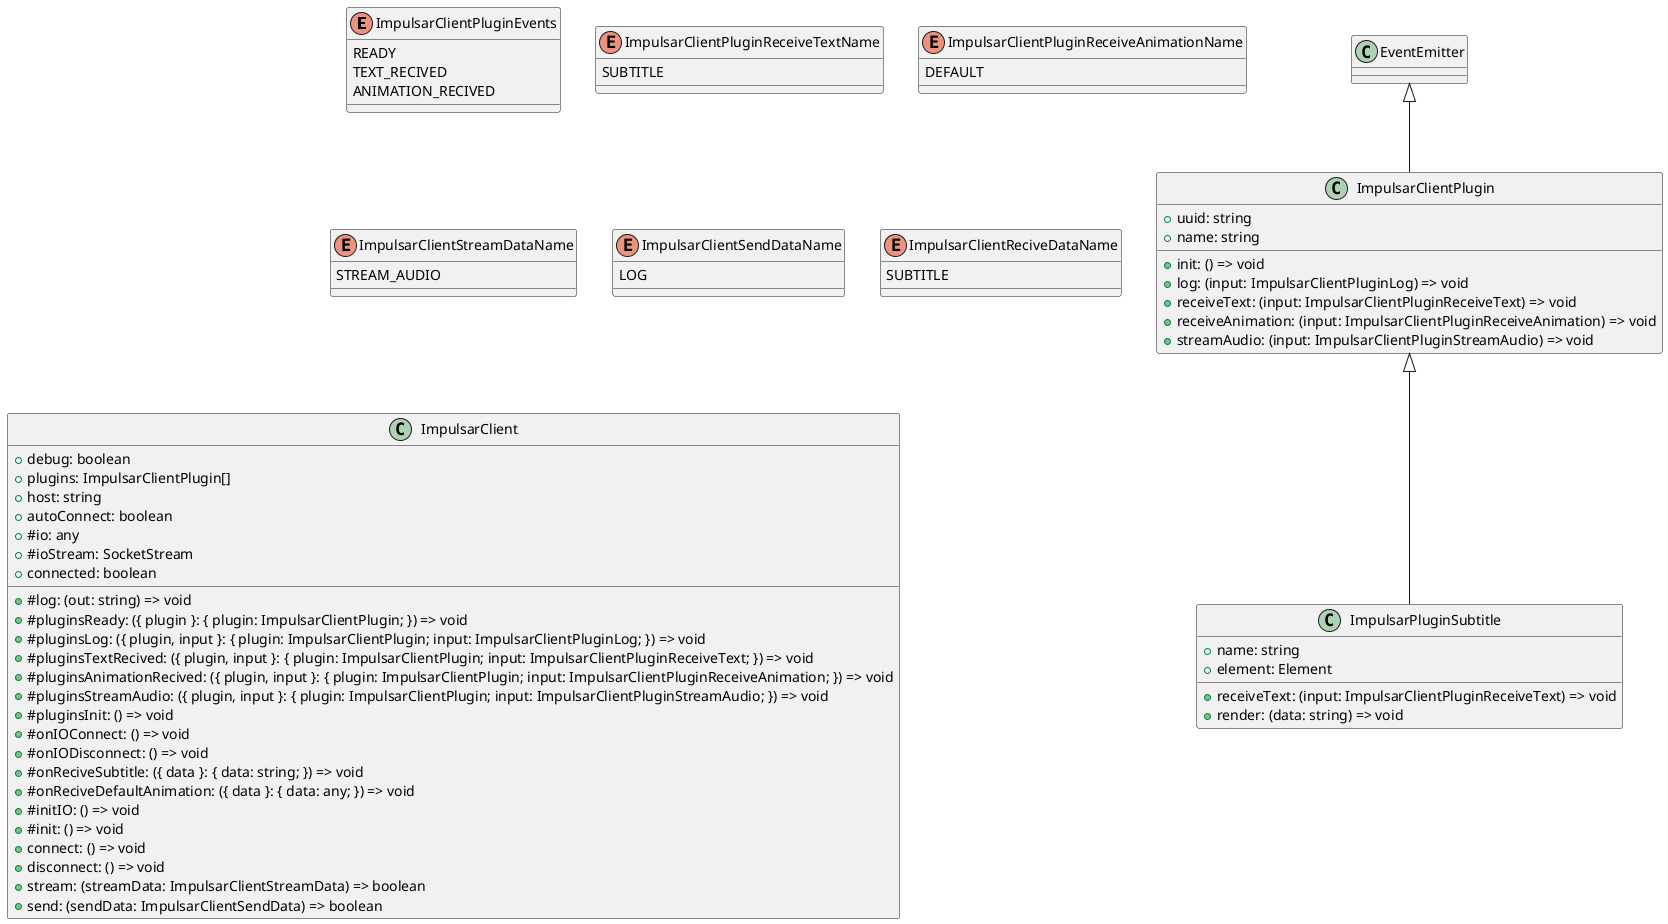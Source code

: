 @startuml
enum ImpulsarClientPluginEvents {
    READY
    TEXT_RECIVED
    ANIMATION_RECIVED
}
enum ImpulsarClientPluginReceiveTextName {
    SUBTITLE
}
enum ImpulsarClientPluginReceiveAnimationName {
    DEFAULT
}
class ImpulsarClientPlugin extends EventEmitter {
    +uuid: string
    +name: string
    +init: () => void
    +log: (input: ImpulsarClientPluginLog) => void
    +receiveText: (input: ImpulsarClientPluginReceiveText) => void
    +receiveAnimation: (input: ImpulsarClientPluginReceiveAnimation) => void
    +streamAudio: (input: ImpulsarClientPluginStreamAudio) => void
}
enum ImpulsarClientStreamDataName {
    STREAM_AUDIO
}
enum ImpulsarClientSendDataName {
    LOG
}
enum ImpulsarClientReciveDataName {
    SUBTITLE
}
class ImpulsarClient {
    +debug: boolean
    +plugins: ImpulsarClientPlugin[]
    +host: string
    +autoConnect: boolean
    +#io: any
    +#ioStream: SocketStream
    +connected: boolean
    +#log: (out: string) => void
    +#pluginsReady: ({ plugin }: { plugin: ImpulsarClientPlugin; }) => void
    +#pluginsLog: ({ plugin, input }: { plugin: ImpulsarClientPlugin; input: ImpulsarClientPluginLog; }) => void
    +#pluginsTextRecived: ({ plugin, input }: { plugin: ImpulsarClientPlugin; input: ImpulsarClientPluginReceiveText; }) => void
    +#pluginsAnimationRecived: ({ plugin, input }: { plugin: ImpulsarClientPlugin; input: ImpulsarClientPluginReceiveAnimation; }) => void
    +#pluginsStreamAudio: ({ plugin, input }: { plugin: ImpulsarClientPlugin; input: ImpulsarClientPluginStreamAudio; }) => void
    +#pluginsInit: () => void
    +#onIOConnect: () => void
    +#onIODisconnect: () => void
    +#onReciveSubtitle: ({ data }: { data: string; }) => void
    +#onReciveDefaultAnimation: ({ data }: { data: any; }) => void
    +#initIO: () => void
    +#init: () => void
    +connect: () => void
    +disconnect: () => void
    +stream: (streamData: ImpulsarClientStreamData) => boolean
    +send: (sendData: ImpulsarClientSendData) => boolean
}
class ImpulsarPluginSubtitle extends ImpulsarClientPlugin {
    +name: string
    +element: Element
    +receiveText: (input: ImpulsarClientPluginReceiveText) => void
    +render: (data: string) => void
}
@enduml
